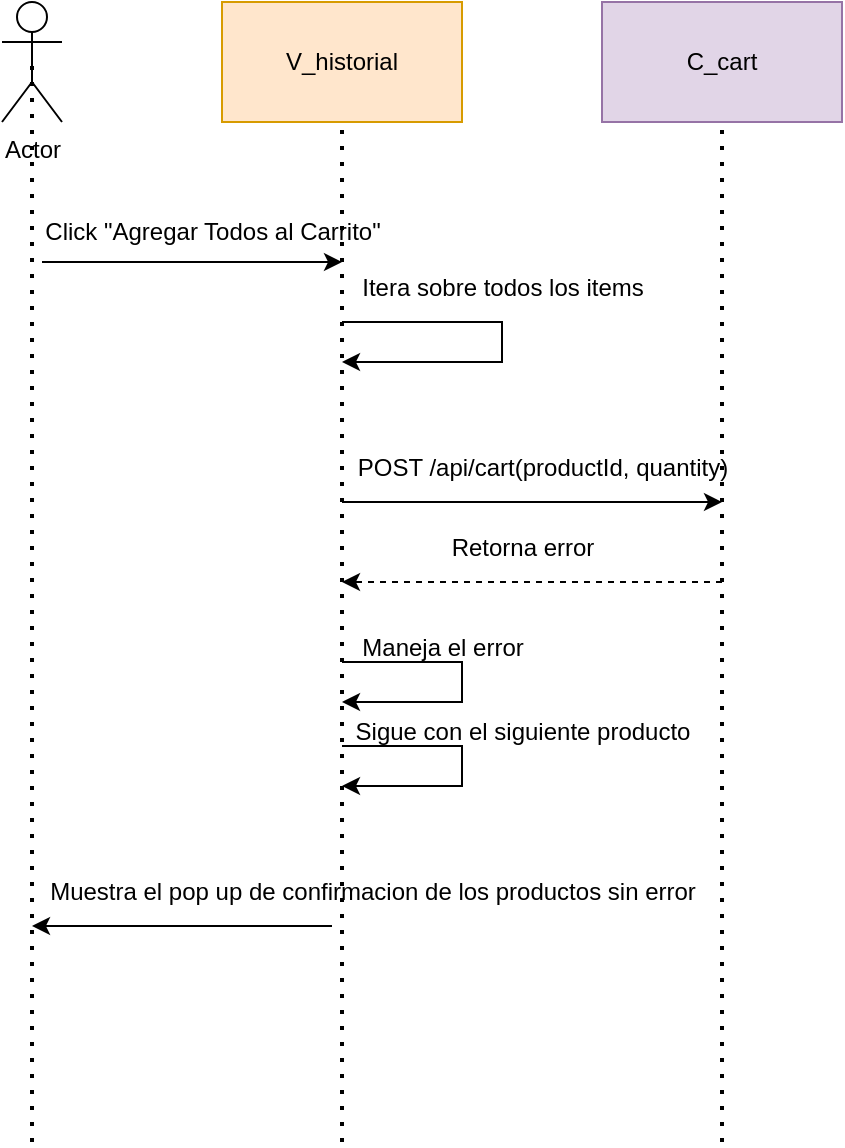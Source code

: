 <mxfile version="28.2.5">
  <diagram name="Page-1" id="aifWkVO3JK2slyDNObwi">
    <mxGraphModel grid="1" page="1" gridSize="10" guides="1" tooltips="1" connect="1" arrows="1" fold="1" pageScale="1" pageWidth="827" pageHeight="1169" math="0" shadow="0">
      <root>
        <mxCell id="0" />
        <mxCell id="1" parent="0" />
        <mxCell id="0Sv8y2tcNExDmwT2a1vy-2" value="V_historial" style="rounded=0;whiteSpace=wrap;html=1;fillColor=#ffe6cc;strokeColor=#d79b00;" vertex="1" parent="1">
          <mxGeometry x="-670" y="-1140" width="120" height="60" as="geometry" />
        </mxCell>
        <mxCell id="0Sv8y2tcNExDmwT2a1vy-5" value="Actor" style="shape=umlActor;verticalLabelPosition=bottom;verticalAlign=top;html=1;outlineConnect=0;" vertex="1" parent="1">
          <mxGeometry x="-780" y="-1140" width="30" height="60" as="geometry" />
        </mxCell>
        <mxCell id="0Sv8y2tcNExDmwT2a1vy-6" style="edgeStyle=orthogonalEdgeStyle;rounded=0;orthogonalLoop=1;jettySize=auto;html=1;exitX=0.5;exitY=1;exitDx=0;exitDy=0;" edge="1" parent="1" source="0Sv8y2tcNExDmwT2a1vy-2" target="0Sv8y2tcNExDmwT2a1vy-2">
          <mxGeometry relative="1" as="geometry" />
        </mxCell>
        <mxCell id="0Sv8y2tcNExDmwT2a1vy-7" value="" style="endArrow=none;dashed=1;html=1;dashPattern=1 3;strokeWidth=2;rounded=0;entryX=0.5;entryY=0.5;entryDx=0;entryDy=0;entryPerimeter=0;" edge="1" parent="1" target="0Sv8y2tcNExDmwT2a1vy-5">
          <mxGeometry width="50" height="50" relative="1" as="geometry">
            <mxPoint x="-765" y="-570" as="sourcePoint" />
            <mxPoint x="-743" y="-1010" as="targetPoint" />
          </mxGeometry>
        </mxCell>
        <mxCell id="0Sv8y2tcNExDmwT2a1vy-33" value="C_cart" style="rounded=0;whiteSpace=wrap;html=1;fillColor=#e1d5e7;strokeColor=#9673a6;" vertex="1" parent="1">
          <mxGeometry x="-480" y="-1140" width="120" height="60" as="geometry" />
        </mxCell>
        <mxCell id="0Sv8y2tcNExDmwT2a1vy-35" value="" style="endArrow=classic;html=1;rounded=0;" edge="1" parent="1">
          <mxGeometry width="50" height="50" relative="1" as="geometry">
            <mxPoint x="-760" y="-1010" as="sourcePoint" />
            <mxPoint x="-610" y="-1010" as="targetPoint" />
          </mxGeometry>
        </mxCell>
        <mxCell id="0Sv8y2tcNExDmwT2a1vy-36" value="Click &quot;Agregar Todos al Carrito&quot;" style="text;html=1;align=center;verticalAlign=middle;resizable=0;points=[];autosize=1;strokeColor=none;fillColor=none;" vertex="1" parent="1">
          <mxGeometry x="-770" y="-1040" width="190" height="30" as="geometry" />
        </mxCell>
        <mxCell id="0Sv8y2tcNExDmwT2a1vy-37" value="" style="endArrow=classic;html=1;rounded=0;" edge="1" parent="1">
          <mxGeometry width="50" height="50" relative="1" as="geometry">
            <mxPoint x="-610" y="-980" as="sourcePoint" />
            <mxPoint x="-610" y="-960" as="targetPoint" />
            <Array as="points">
              <mxPoint x="-530" y="-980" />
              <mxPoint x="-530" y="-960" />
            </Array>
          </mxGeometry>
        </mxCell>
        <mxCell id="0Sv8y2tcNExDmwT2a1vy-38" value="Itera sobre todos los items" style="text;html=1;align=center;verticalAlign=middle;resizable=0;points=[];autosize=1;strokeColor=none;fillColor=none;" vertex="1" parent="1">
          <mxGeometry x="-610" y="-1012" width="160" height="30" as="geometry" />
        </mxCell>
        <mxCell id="0Sv8y2tcNExDmwT2a1vy-39" value="" style="endArrow=classic;html=1;rounded=0;" edge="1" parent="1">
          <mxGeometry width="50" height="50" relative="1" as="geometry">
            <mxPoint x="-610" y="-890" as="sourcePoint" />
            <mxPoint x="-420" y="-890" as="targetPoint" />
          </mxGeometry>
        </mxCell>
        <mxCell id="0Sv8y2tcNExDmwT2a1vy-40" value="POST /api/cart(productId, quantity)" style="text;html=1;align=center;verticalAlign=middle;resizable=0;points=[];autosize=1;strokeColor=none;fillColor=none;" vertex="1" parent="1">
          <mxGeometry x="-615" y="-922" width="210" height="30" as="geometry" />
        </mxCell>
        <mxCell id="0Sv8y2tcNExDmwT2a1vy-41" value="" style="endArrow=classic;html=1;rounded=0;dashed=1;" edge="1" parent="1">
          <mxGeometry width="50" height="50" relative="1" as="geometry">
            <mxPoint x="-420" y="-850" as="sourcePoint" />
            <mxPoint x="-610" y="-850" as="targetPoint" />
          </mxGeometry>
        </mxCell>
        <mxCell id="0Sv8y2tcNExDmwT2a1vy-42" value="Retorna error" style="text;html=1;align=center;verticalAlign=middle;resizable=0;points=[];autosize=1;strokeColor=none;fillColor=none;" vertex="1" parent="1">
          <mxGeometry x="-565" y="-882" width="90" height="30" as="geometry" />
        </mxCell>
        <mxCell id="0Sv8y2tcNExDmwT2a1vy-43" value="Muestra el pop up de confirmacion de los productos sin error" style="text;html=1;align=center;verticalAlign=middle;resizable=0;points=[];autosize=1;strokeColor=none;fillColor=none;" vertex="1" parent="1">
          <mxGeometry x="-770" y="-710" width="350" height="30" as="geometry" />
        </mxCell>
        <mxCell id="0Sv8y2tcNExDmwT2a1vy-44" value="" style="endArrow=classic;html=1;rounded=0;" edge="1" parent="1">
          <mxGeometry width="50" height="50" relative="1" as="geometry">
            <mxPoint x="-615" y="-678" as="sourcePoint" />
            <mxPoint x="-765" y="-678" as="targetPoint" />
          </mxGeometry>
        </mxCell>
        <mxCell id="0Sv8y2tcNExDmwT2a1vy-45" value="" style="endArrow=classic;html=1;rounded=0;" edge="1" parent="1">
          <mxGeometry width="50" height="50" relative="1" as="geometry">
            <mxPoint x="-610" y="-810" as="sourcePoint" />
            <mxPoint x="-610" y="-790" as="targetPoint" />
            <Array as="points">
              <mxPoint x="-550" y="-810" />
              <mxPoint x="-550" y="-790" />
            </Array>
          </mxGeometry>
        </mxCell>
        <mxCell id="0Sv8y2tcNExDmwT2a1vy-46" value="Maneja el error" style="text;html=1;align=center;verticalAlign=middle;resizable=0;points=[];autosize=1;strokeColor=none;fillColor=none;" vertex="1" parent="1">
          <mxGeometry x="-610" y="-832" width="100" height="30" as="geometry" />
        </mxCell>
        <mxCell id="0Sv8y2tcNExDmwT2a1vy-48" value="" style="endArrow=classic;html=1;rounded=0;" edge="1" parent="1">
          <mxGeometry width="50" height="50" relative="1" as="geometry">
            <mxPoint x="-610" y="-768" as="sourcePoint" />
            <mxPoint x="-610" y="-748" as="targetPoint" />
            <Array as="points">
              <mxPoint x="-550" y="-768" />
              <mxPoint x="-550" y="-748" />
            </Array>
          </mxGeometry>
        </mxCell>
        <mxCell id="0Sv8y2tcNExDmwT2a1vy-49" value="Sigue con el siguiente producto" style="text;html=1;align=center;verticalAlign=middle;resizable=0;points=[];autosize=1;strokeColor=none;fillColor=none;" vertex="1" parent="1">
          <mxGeometry x="-615" y="-790" width="190" height="30" as="geometry" />
        </mxCell>
        <mxCell id="0Sv8y2tcNExDmwT2a1vy-50" value="" style="endArrow=none;dashed=1;html=1;dashPattern=1 3;strokeWidth=2;rounded=0;entryX=0.5;entryY=1;entryDx=0;entryDy=0;" edge="1" parent="1" target="0Sv8y2tcNExDmwT2a1vy-2">
          <mxGeometry width="50" height="50" relative="1" as="geometry">
            <mxPoint x="-610" y="-570" as="sourcePoint" />
            <mxPoint x="-560" y="-840" as="targetPoint" />
          </mxGeometry>
        </mxCell>
        <mxCell id="0Sv8y2tcNExDmwT2a1vy-51" value="" style="endArrow=none;dashed=1;html=1;dashPattern=1 3;strokeWidth=2;rounded=0;entryX=0.5;entryY=1;entryDx=0;entryDy=0;" edge="1" parent="1" target="0Sv8y2tcNExDmwT2a1vy-33">
          <mxGeometry width="50" height="50" relative="1" as="geometry">
            <mxPoint x="-420" y="-570" as="sourcePoint" />
            <mxPoint x="-560" y="-910" as="targetPoint" />
          </mxGeometry>
        </mxCell>
      </root>
    </mxGraphModel>
  </diagram>
</mxfile>
